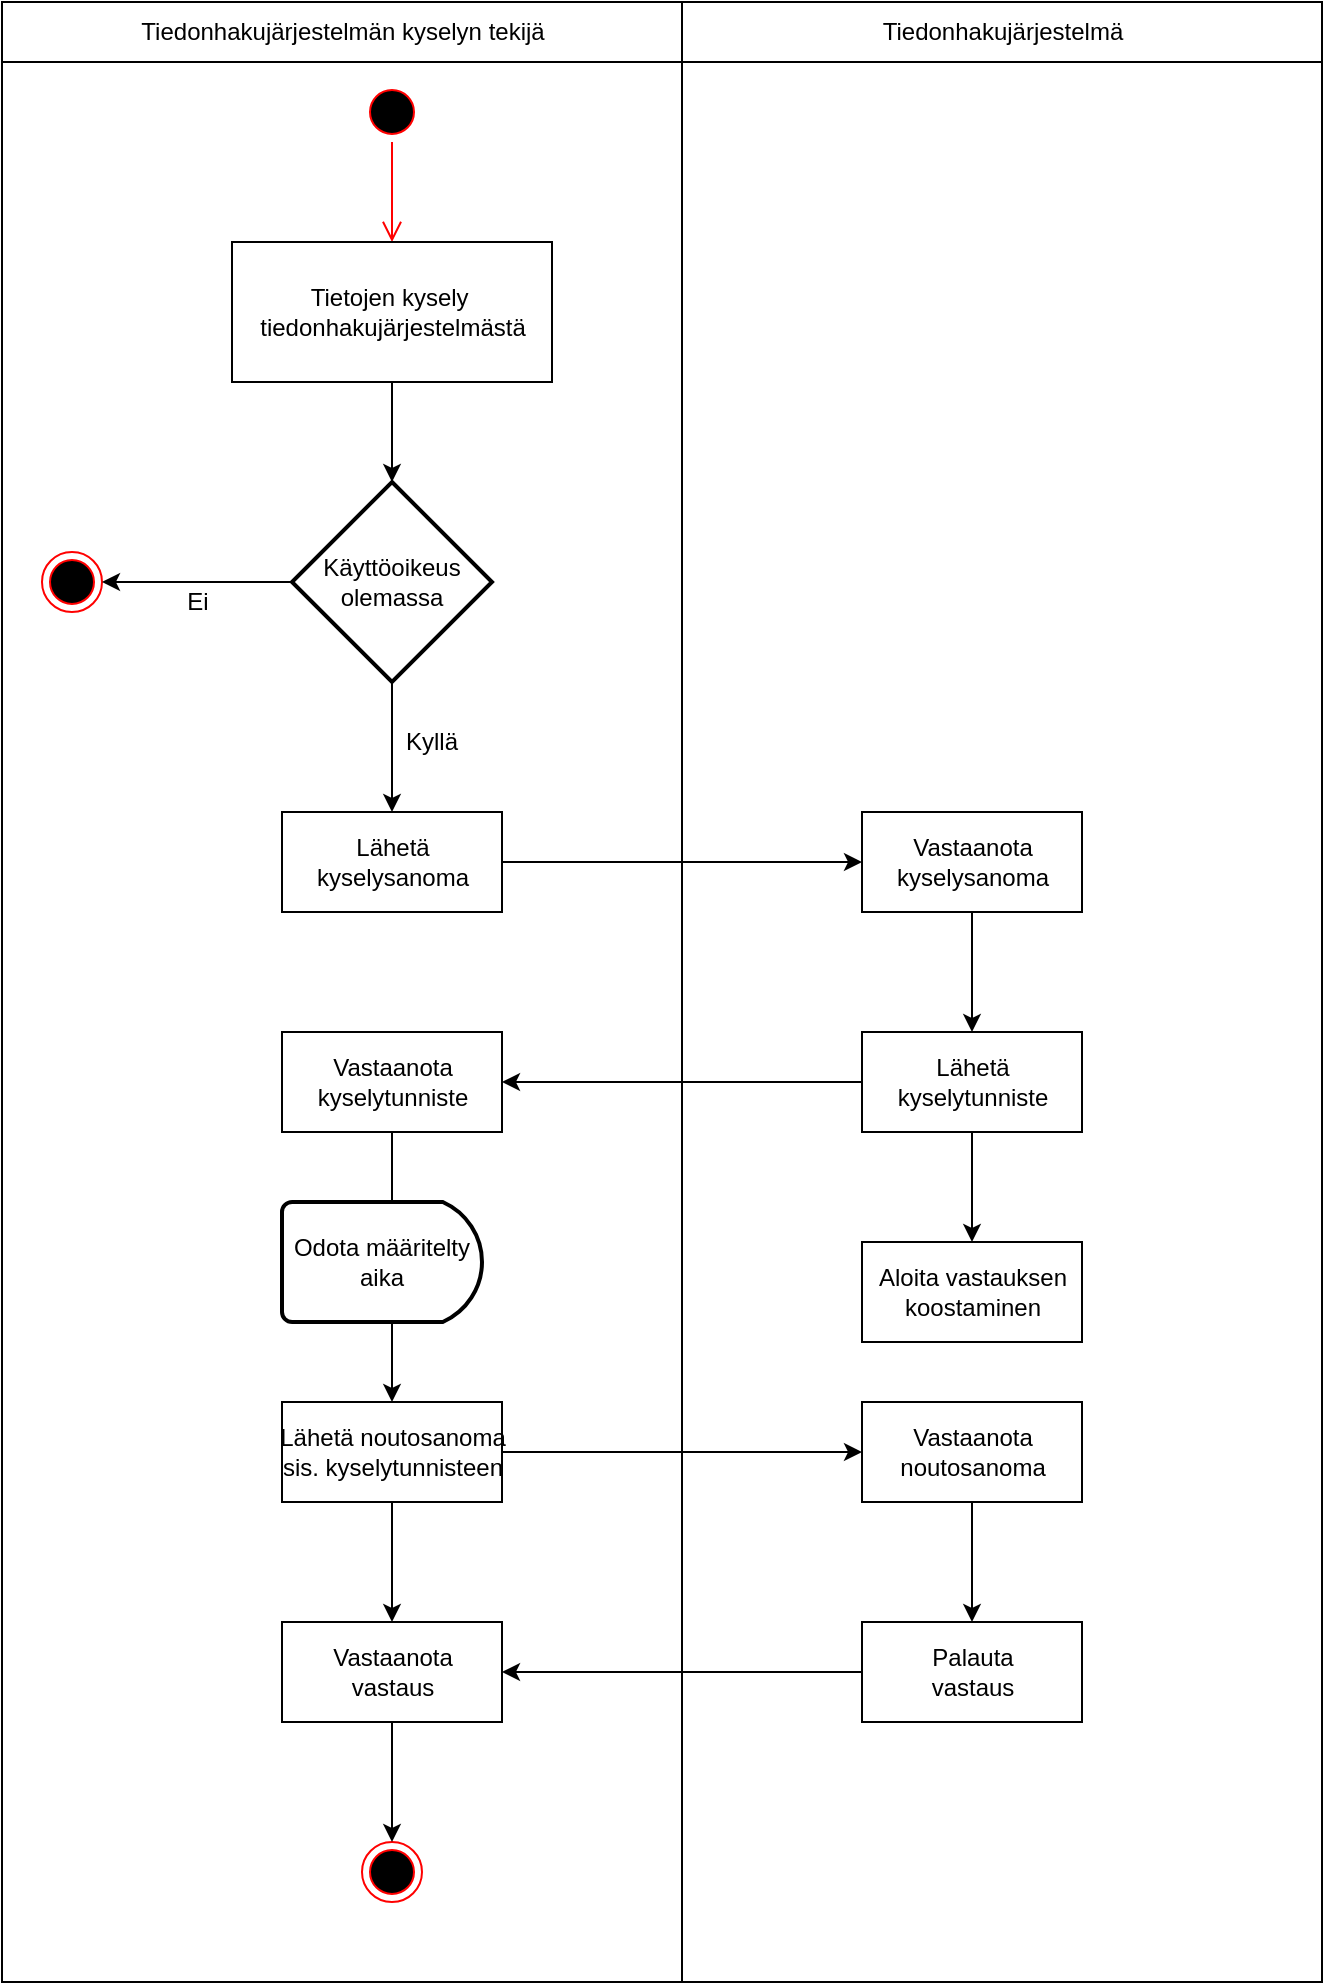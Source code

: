 <mxfile version="11.2.8" type="device" pages="1"><diagram id="aarI69xZHIist2HCta9E" name="Page-1"><mxGraphModel dx="1408" dy="634" grid="1" gridSize="10" guides="1" tooltips="1" connect="1" arrows="1" fold="1" page="1" pageScale="1" pageWidth="850" pageHeight="1100" math="0" shadow="0"><root><mxCell id="0"/><mxCell id="1" parent="0"/><mxCell id="n9tnSGsol8YIWOQ1lJVu-21" value="" style="rounded=0;whiteSpace=wrap;html=1;" parent="1" vertex="1"><mxGeometry x="480" y="10" width="320" height="990" as="geometry"/></mxCell><mxCell id="n9tnSGsol8YIWOQ1lJVu-20" value="" style="rounded=0;whiteSpace=wrap;html=1;" parent="1" vertex="1"><mxGeometry x="140" y="10" width="340" height="990" as="geometry"/></mxCell><mxCell id="n9tnSGsol8YIWOQ1lJVu-1" value="" style="ellipse;html=1;shape=startState;fillColor=#000000;strokeColor=#ff0000;" parent="1" vertex="1"><mxGeometry x="320" y="50" width="30" height="30" as="geometry"/></mxCell><mxCell id="n9tnSGsol8YIWOQ1lJVu-2" value="" style="edgeStyle=orthogonalEdgeStyle;html=1;verticalAlign=bottom;endArrow=open;endSize=8;strokeColor=#ff0000;entryX=0.5;entryY=0;entryDx=0;entryDy=0;" parent="1" source="n9tnSGsol8YIWOQ1lJVu-1" target="n9tnSGsol8YIWOQ1lJVu-3" edge="1"><mxGeometry relative="1" as="geometry"><mxPoint x="335" y="140" as="targetPoint"/></mxGeometry></mxCell><mxCell id="n9tnSGsol8YIWOQ1lJVu-3" value="&lt;div&gt;&lt;div&gt;&lt;span&gt;Tietojen kysely&lt;/span&gt;&lt;span&gt;&amp;nbsp;&lt;/span&gt;&lt;/div&gt;&lt;/div&gt;&lt;div&gt;tiedonhakujärjestelmästä&lt;/div&gt;" style="html=1;" parent="1" vertex="1"><mxGeometry x="255" y="130" width="160" height="70" as="geometry"/></mxCell><mxCell id="n9tnSGsol8YIWOQ1lJVu-4" value="&lt;div&gt;Käyttöoikeus&lt;/div&gt;&lt;div&gt;olemassa&lt;br&gt;&lt;/div&gt;" style="strokeWidth=2;html=1;shape=mxgraph.flowchart.decision;whiteSpace=wrap;" parent="1" vertex="1"><mxGeometry x="285" y="250" width="100" height="100" as="geometry"/></mxCell><mxCell id="n9tnSGsol8YIWOQ1lJVu-5" value="" style="endArrow=classic;html=1;exitX=0.5;exitY=1;exitDx=0;exitDy=0;entryX=0.5;entryY=0;entryDx=0;entryDy=0;entryPerimeter=0;" parent="1" source="n9tnSGsol8YIWOQ1lJVu-3" target="n9tnSGsol8YIWOQ1lJVu-4" edge="1"><mxGeometry width="50" height="50" relative="1" as="geometry"><mxPoint x="320" y="290" as="sourcePoint"/><mxPoint x="370" y="240" as="targetPoint"/></mxGeometry></mxCell><mxCell id="n9tnSGsol8YIWOQ1lJVu-6" value="" style="ellipse;html=1;shape=endState;fillColor=#000000;strokeColor=#ff0000;" parent="1" vertex="1"><mxGeometry x="160" y="285" width="30" height="30" as="geometry"/></mxCell><mxCell id="n9tnSGsol8YIWOQ1lJVu-7" value="" style="endArrow=classic;html=1;entryX=1;entryY=0.5;entryDx=0;entryDy=0;exitX=0;exitY=0.5;exitDx=0;exitDy=0;exitPerimeter=0;" parent="1" source="n9tnSGsol8YIWOQ1lJVu-4" target="n9tnSGsol8YIWOQ1lJVu-6" edge="1"><mxGeometry width="50" height="50" relative="1" as="geometry"><mxPoint x="220" y="380" as="sourcePoint"/><mxPoint x="270" y="330" as="targetPoint"/></mxGeometry></mxCell><mxCell id="n9tnSGsol8YIWOQ1lJVu-8" value="Ei" style="text;html=1;strokeColor=none;fillColor=none;align=center;verticalAlign=middle;whiteSpace=wrap;rounded=0;" parent="1" vertex="1"><mxGeometry x="217.5" y="300" width="40" height="20" as="geometry"/></mxCell><mxCell id="n9tnSGsol8YIWOQ1lJVu-10" value="&lt;div&gt;Lähetä &lt;br&gt;&lt;/div&gt;&lt;div&gt;kyselysanoma &lt;/div&gt;" style="html=1;" parent="1" vertex="1"><mxGeometry x="280" y="415" width="110" height="50" as="geometry"/></mxCell><mxCell id="n9tnSGsol8YIWOQ1lJVu-11" value="" style="endArrow=classic;html=1;exitX=0.5;exitY=1;exitDx=0;exitDy=0;exitPerimeter=0;entryX=0.5;entryY=0;entryDx=0;entryDy=0;" parent="1" source="n9tnSGsol8YIWOQ1lJVu-4" target="n9tnSGsol8YIWOQ1lJVu-10" edge="1"><mxGeometry width="50" height="50" relative="1" as="geometry"><mxPoint x="310" y="470" as="sourcePoint"/><mxPoint x="360" y="420" as="targetPoint"/></mxGeometry></mxCell><mxCell id="n9tnSGsol8YIWOQ1lJVu-12" value="" style="endArrow=classic;html=1;exitX=1;exitY=0.5;exitDx=0;exitDy=0;entryX=0;entryY=0.5;entryDx=0;entryDy=0;" parent="1" source="n9tnSGsol8YIWOQ1lJVu-10" target="n9tnSGsol8YIWOQ1lJVu-13" edge="1"><mxGeometry width="50" height="50" relative="1" as="geometry"><mxPoint x="160" y="600" as="sourcePoint"/><mxPoint x="335" y="610" as="targetPoint"/></mxGeometry></mxCell><mxCell id="n9tnSGsol8YIWOQ1lJVu-13" value="&lt;div&gt;Vastaanota &lt;br&gt;&lt;/div&gt;&lt;div&gt;kyselysanoma&lt;/div&gt;" style="html=1;" parent="1" vertex="1"><mxGeometry x="570" y="415" width="110" height="50" as="geometry"/></mxCell><mxCell id="n9tnSGsol8YIWOQ1lJVu-14" value="&lt;div&gt;Lähetä &lt;br&gt;&lt;/div&gt;&lt;div&gt;kyselytunniste&lt;br&gt;&lt;/div&gt;" style="html=1;" parent="1" vertex="1"><mxGeometry x="570" y="525" width="110" height="50" as="geometry"/></mxCell><mxCell id="n9tnSGsol8YIWOQ1lJVu-15" value="&lt;div&gt;Vastaanota &lt;br&gt;&lt;/div&gt;&lt;div&gt;kyselytunniste&lt;br&gt;&lt;/div&gt;" style="html=1;" parent="1" vertex="1"><mxGeometry x="280" y="525" width="110" height="50" as="geometry"/></mxCell><mxCell id="n9tnSGsol8YIWOQ1lJVu-16" value="" style="endArrow=classic;html=1;exitX=0.5;exitY=1;exitDx=0;exitDy=0;entryX=0.5;entryY=0;entryDx=0;entryDy=0;" parent="1" source="n9tnSGsol8YIWOQ1lJVu-13" target="n9tnSGsol8YIWOQ1lJVu-14" edge="1"><mxGeometry width="50" height="50" relative="1" as="geometry"><mxPoint x="610" y="610" as="sourcePoint"/><mxPoint x="625" y="590" as="targetPoint"/></mxGeometry></mxCell><mxCell id="n9tnSGsol8YIWOQ1lJVu-17" value="" style="endArrow=classic;html=1;exitX=0;exitY=0.5;exitDx=0;exitDy=0;entryX=1;entryY=0.5;entryDx=0;entryDy=0;" parent="1" source="n9tnSGsol8YIWOQ1lJVu-14" target="n9tnSGsol8YIWOQ1lJVu-15" edge="1"><mxGeometry width="50" height="50" relative="1" as="geometry"><mxPoint x="440" y="630" as="sourcePoint"/><mxPoint x="490" y="580" as="targetPoint"/></mxGeometry></mxCell><mxCell id="n9tnSGsol8YIWOQ1lJVu-18" value="" style="ellipse;html=1;shape=endState;fillColor=#000000;strokeColor=#ff0000;" parent="1" vertex="1"><mxGeometry x="320" y="930" width="30" height="30" as="geometry"/></mxCell><mxCell id="n9tnSGsol8YIWOQ1lJVu-19" value="" style="endArrow=classic;html=1;exitX=0.5;exitY=1;exitDx=0;exitDy=0;entryX=0.5;entryY=0;entryDx=0;entryDy=0;" parent="1" source="KqHX3nl3zLaT2JYna8W1-9" target="n9tnSGsol8YIWOQ1lJVu-18" edge="1"><mxGeometry width="50" height="50" relative="1" as="geometry"><mxPoint x="410" y="750" as="sourcePoint"/><mxPoint x="460" y="700" as="targetPoint"/></mxGeometry></mxCell><mxCell id="n9tnSGsol8YIWOQ1lJVu-22" value="Tiedonhakujärjestelmän kyselyn tekijä" style="html=1;" parent="1" vertex="1"><mxGeometry x="140" y="10" width="340" height="30" as="geometry"/></mxCell><mxCell id="n9tnSGsol8YIWOQ1lJVu-23" value="Tiedonhakujärjestelmä" style="html=1;" parent="1" vertex="1"><mxGeometry x="480" y="10" width="320" height="30" as="geometry"/></mxCell><mxCell id="n9tnSGsol8YIWOQ1lJVu-24" value="Kyllä" style="text;html=1;strokeColor=none;fillColor=none;align=center;verticalAlign=middle;whiteSpace=wrap;rounded=0;" parent="1" vertex="1"><mxGeometry x="335" y="370" width="40" height="20" as="geometry"/></mxCell><mxCell id="KqHX3nl3zLaT2JYna8W1-1" value="&lt;div&gt;Lähetä noutosanoma&lt;/div&gt;&lt;div&gt;sis. kyselytunnisteen&lt;br&gt;&lt;/div&gt;" style="html=1;" parent="1" vertex="1"><mxGeometry x="280" y="710" width="110" height="50" as="geometry"/></mxCell><mxCell id="KqHX3nl3zLaT2JYna8W1-2" value="" style="endArrow=classic;html=1;exitX=0.5;exitY=1;exitDx=0;exitDy=0;entryX=0.5;entryY=0;entryDx=0;entryDy=0;" parent="1" source="n9tnSGsol8YIWOQ1lJVu-15" target="KqHX3nl3zLaT2JYna8W1-1" edge="1"><mxGeometry width="50" height="50" relative="1" as="geometry"><mxPoint x="335" y="670" as="sourcePoint"/><mxPoint x="335" y="980" as="targetPoint"/></mxGeometry></mxCell><mxCell id="KqHX3nl3zLaT2JYna8W1-3" value="&lt;div&gt;Vastaanota &lt;br&gt;&lt;/div&gt;&lt;div&gt;noutosanoma&lt;/div&gt;" style="html=1;" parent="1" vertex="1"><mxGeometry x="570" y="710" width="110" height="50" as="geometry"/></mxCell><mxCell id="KqHX3nl3zLaT2JYna8W1-4" value="" style="endArrow=classic;html=1;exitX=1;exitY=0.5;exitDx=0;exitDy=0;entryX=0;entryY=0.5;entryDx=0;entryDy=0;" parent="1" source="KqHX3nl3zLaT2JYna8W1-1" target="KqHX3nl3zLaT2JYna8W1-3" edge="1"><mxGeometry width="50" height="50" relative="1" as="geometry"><mxPoint x="430" y="800" as="sourcePoint"/><mxPoint x="480" y="750" as="targetPoint"/></mxGeometry></mxCell><mxCell id="KqHX3nl3zLaT2JYna8W1-5" value="&lt;div&gt;Odota määritelty&lt;/div&gt;&lt;div&gt;aika&lt;br&gt;&lt;/div&gt;" style="strokeWidth=2;html=1;shape=mxgraph.flowchart.delay;whiteSpace=wrap;" parent="1" vertex="1"><mxGeometry x="280" y="610" width="100" height="60" as="geometry"/></mxCell><mxCell id="KqHX3nl3zLaT2JYna8W1-8" value="&lt;div&gt;Palauta&lt;/div&gt;&lt;div&gt;vastaus&lt;br&gt;&lt;/div&gt;" style="html=1;" parent="1" vertex="1"><mxGeometry x="570" y="820" width="110" height="50" as="geometry"/></mxCell><mxCell id="KqHX3nl3zLaT2JYna8W1-9" value="&lt;div&gt;Vastaanota &lt;br&gt;&lt;/div&gt;&lt;div&gt;vastaus&lt;br&gt;&lt;/div&gt;" style="html=1;" parent="1" vertex="1"><mxGeometry x="280" y="820" width="110" height="50" as="geometry"/></mxCell><mxCell id="KqHX3nl3zLaT2JYna8W1-10" value="" style="endArrow=classic;html=1;exitX=0.5;exitY=1;exitDx=0;exitDy=0;entryX=0.5;entryY=0;entryDx=0;entryDy=0;" parent="1" source="KqHX3nl3zLaT2JYna8W1-1" target="KqHX3nl3zLaT2JYna8W1-9" edge="1"><mxGeometry width="50" height="50" relative="1" as="geometry"><mxPoint x="430" y="930" as="sourcePoint"/><mxPoint x="480" y="880" as="targetPoint"/></mxGeometry></mxCell><mxCell id="KqHX3nl3zLaT2JYna8W1-11" value="" style="endArrow=classic;html=1;entryX=1;entryY=0.5;entryDx=0;entryDy=0;exitX=0;exitY=0.5;exitDx=0;exitDy=0;" parent="1" source="KqHX3nl3zLaT2JYna8W1-8" target="KqHX3nl3zLaT2JYna8W1-9" edge="1"><mxGeometry width="50" height="50" relative="1" as="geometry"><mxPoint x="500" y="940" as="sourcePoint"/><mxPoint x="550" y="890" as="targetPoint"/></mxGeometry></mxCell><mxCell id="KqHX3nl3zLaT2JYna8W1-12" value="" style="endArrow=classic;html=1;exitX=0.5;exitY=1;exitDx=0;exitDy=0;entryX=0.5;entryY=0;entryDx=0;entryDy=0;" parent="1" source="KqHX3nl3zLaT2JYna8W1-3" target="KqHX3nl3zLaT2JYna8W1-8" edge="1"><mxGeometry width="50" height="50" relative="1" as="geometry"><mxPoint x="730" y="920" as="sourcePoint"/><mxPoint x="780" y="870" as="targetPoint"/></mxGeometry></mxCell><mxCell id="KqHX3nl3zLaT2JYna8W1-13" value="&lt;div&gt;Aloita vastauksen&lt;br&gt;&lt;/div&gt;&lt;div&gt;koostaminen&lt;br&gt;&lt;/div&gt;" style="html=1;" parent="1" vertex="1"><mxGeometry x="570" y="630" width="110" height="50" as="geometry"/></mxCell><mxCell id="KqHX3nl3zLaT2JYna8W1-17" value="" style="endArrow=classic;html=1;entryX=0.5;entryY=0;entryDx=0;entryDy=0;exitX=0.5;exitY=1;exitDx=0;exitDy=0;" parent="1" source="n9tnSGsol8YIWOQ1lJVu-14" target="KqHX3nl3zLaT2JYna8W1-13" edge="1"><mxGeometry width="50" height="50" relative="1" as="geometry"><mxPoint x="500" y="700" as="sourcePoint"/><mxPoint x="550" y="650" as="targetPoint"/></mxGeometry></mxCell></root></mxGraphModel></diagram></mxfile>